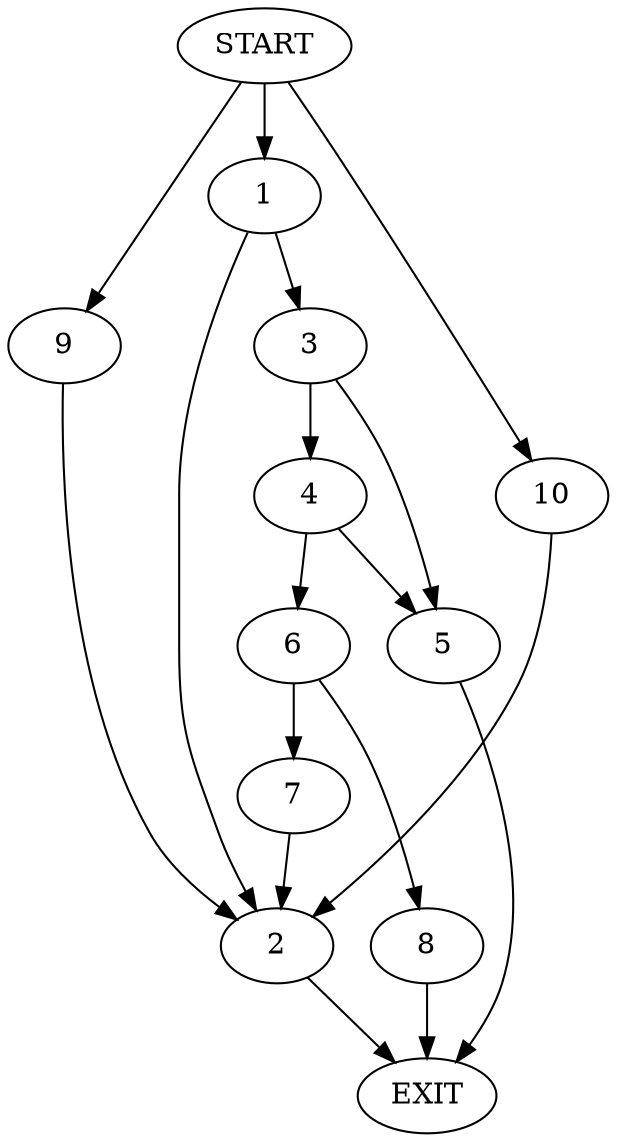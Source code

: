 digraph {
0 [label="START"]
11 [label="EXIT"]
0 -> 1
1 -> 2
1 -> 3
3 -> 4
3 -> 5
2 -> 11
4 -> 6
4 -> 5
5 -> 11
6 -> 7
6 -> 8
7 -> 2
8 -> 11
0 -> 9
9 -> 2
0 -> 10
10 -> 2
}

